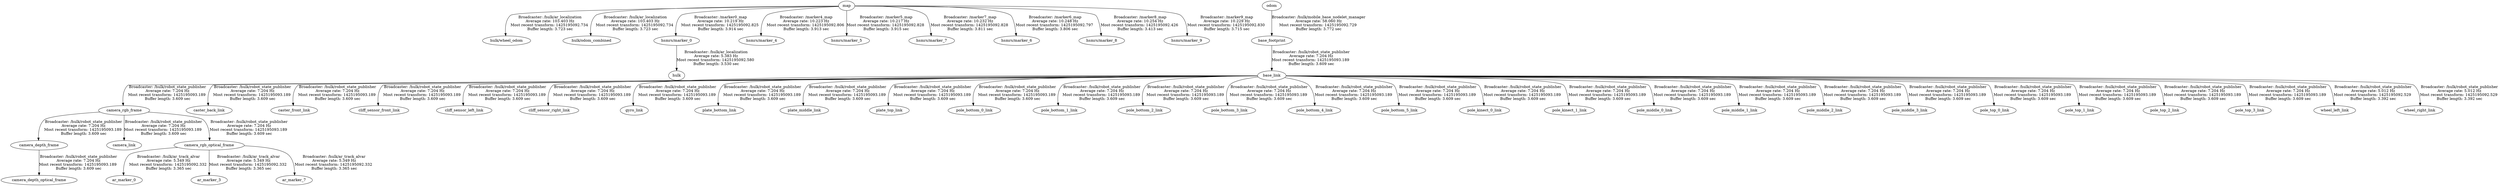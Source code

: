 digraph G {
"map" -> "hulk/wheel_odom"[label="Broadcaster: /hulk/ar_localization\nAverage rate: 103.403 Hz\nMost recent transform: 1425195092.734 \nBuffer length: 3.723 sec\n"];
"map" -> "hulk/odom_combined"[label="Broadcaster: /hulk/ar_localization\nAverage rate: 103.403 Hz\nMost recent transform: 1425195092.734 \nBuffer length: 3.723 sec\n"];
"hsmrs/marker_0" -> "hulk"[label="Broadcaster: /hulk/ar_localization\nAverage rate: 5.383 Hz\nMost recent transform: 1425195092.580 \nBuffer length: 3.530 sec\n"];
"map" -> "hsmrs/marker_0"[label="Broadcaster: /marker0_map\nAverage rate: 10.219 Hz\nMost recent transform: 1425195092.825 \nBuffer length: 3.914 sec\n"];
"odom" -> "base_footprint"[label="Broadcaster: /hulk/mobile_base_nodelet_manager\nAverage rate: 58.060 Hz\nMost recent transform: 1425195092.729 \nBuffer length: 3.772 sec\n"];
"base_footprint" -> "base_link"[label="Broadcaster: /hulk/robot_state_publisher\nAverage rate: 7.204 Hz\nMost recent transform: 1425195093.189 \nBuffer length: 3.609 sec\n"];
"camera_rgb_frame" -> "camera_depth_frame"[label="Broadcaster: /hulk/robot_state_publisher\nAverage rate: 7.204 Hz\nMost recent transform: 1425195093.189 \nBuffer length: 3.609 sec\n"];
"base_link" -> "camera_rgb_frame"[label="Broadcaster: /hulk/robot_state_publisher\nAverage rate: 7.204 Hz\nMost recent transform: 1425195093.189 \nBuffer length: 3.609 sec\n"];
"camera_depth_frame" -> "camera_depth_optical_frame"[label="Broadcaster: /hulk/robot_state_publisher\nAverage rate: 7.204 Hz\nMost recent transform: 1425195093.189 \nBuffer length: 3.609 sec\n"];
"camera_rgb_frame" -> "camera_link"[label="Broadcaster: /hulk/robot_state_publisher\nAverage rate: 7.204 Hz\nMost recent transform: 1425195093.189 \nBuffer length: 3.609 sec\n"];
"camera_rgb_frame" -> "camera_rgb_optical_frame"[label="Broadcaster: /hulk/robot_state_publisher\nAverage rate: 7.204 Hz\nMost recent transform: 1425195093.189 \nBuffer length: 3.609 sec\n"];
"base_link" -> "caster_back_link"[label="Broadcaster: /hulk/robot_state_publisher\nAverage rate: 7.204 Hz\nMost recent transform: 1425195093.189 \nBuffer length: 3.609 sec\n"];
"base_link" -> "caster_front_link"[label="Broadcaster: /hulk/robot_state_publisher\nAverage rate: 7.204 Hz\nMost recent transform: 1425195093.189 \nBuffer length: 3.609 sec\n"];
"base_link" -> "cliff_sensor_front_link"[label="Broadcaster: /hulk/robot_state_publisher\nAverage rate: 7.204 Hz\nMost recent transform: 1425195093.189 \nBuffer length: 3.609 sec\n"];
"base_link" -> "cliff_sensor_left_link"[label="Broadcaster: /hulk/robot_state_publisher\nAverage rate: 7.204 Hz\nMost recent transform: 1425195093.189 \nBuffer length: 3.609 sec\n"];
"base_link" -> "cliff_sensor_right_link"[label="Broadcaster: /hulk/robot_state_publisher\nAverage rate: 7.204 Hz\nMost recent transform: 1425195093.189 \nBuffer length: 3.609 sec\n"];
"base_link" -> "gyro_link"[label="Broadcaster: /hulk/robot_state_publisher\nAverage rate: 7.204 Hz\nMost recent transform: 1425195093.189 \nBuffer length: 3.609 sec\n"];
"base_link" -> "plate_bottom_link"[label="Broadcaster: /hulk/robot_state_publisher\nAverage rate: 7.204 Hz\nMost recent transform: 1425195093.189 \nBuffer length: 3.609 sec\n"];
"base_link" -> "plate_middle_link"[label="Broadcaster: /hulk/robot_state_publisher\nAverage rate: 7.204 Hz\nMost recent transform: 1425195093.189 \nBuffer length: 3.609 sec\n"];
"base_link" -> "plate_top_link"[label="Broadcaster: /hulk/robot_state_publisher\nAverage rate: 7.204 Hz\nMost recent transform: 1425195093.189 \nBuffer length: 3.609 sec\n"];
"base_link" -> "pole_bottom_0_link"[label="Broadcaster: /hulk/robot_state_publisher\nAverage rate: 7.204 Hz\nMost recent transform: 1425195093.189 \nBuffer length: 3.609 sec\n"];
"base_link" -> "pole_bottom_1_link"[label="Broadcaster: /hulk/robot_state_publisher\nAverage rate: 7.204 Hz\nMost recent transform: 1425195093.189 \nBuffer length: 3.609 sec\n"];
"base_link" -> "pole_bottom_2_link"[label="Broadcaster: /hulk/robot_state_publisher\nAverage rate: 7.204 Hz\nMost recent transform: 1425195093.189 \nBuffer length: 3.609 sec\n"];
"base_link" -> "pole_bottom_3_link"[label="Broadcaster: /hulk/robot_state_publisher\nAverage rate: 7.204 Hz\nMost recent transform: 1425195093.189 \nBuffer length: 3.609 sec\n"];
"base_link" -> "pole_bottom_4_link"[label="Broadcaster: /hulk/robot_state_publisher\nAverage rate: 7.204 Hz\nMost recent transform: 1425195093.189 \nBuffer length: 3.609 sec\n"];
"base_link" -> "pole_bottom_5_link"[label="Broadcaster: /hulk/robot_state_publisher\nAverage rate: 7.204 Hz\nMost recent transform: 1425195093.189 \nBuffer length: 3.609 sec\n"];
"base_link" -> "pole_kinect_0_link"[label="Broadcaster: /hulk/robot_state_publisher\nAverage rate: 7.204 Hz\nMost recent transform: 1425195093.189 \nBuffer length: 3.609 sec\n"];
"base_link" -> "pole_kinect_1_link"[label="Broadcaster: /hulk/robot_state_publisher\nAverage rate: 7.204 Hz\nMost recent transform: 1425195093.189 \nBuffer length: 3.609 sec\n"];
"base_link" -> "pole_middle_0_link"[label="Broadcaster: /hulk/robot_state_publisher\nAverage rate: 7.204 Hz\nMost recent transform: 1425195093.189 \nBuffer length: 3.609 sec\n"];
"base_link" -> "pole_middle_1_link"[label="Broadcaster: /hulk/robot_state_publisher\nAverage rate: 7.204 Hz\nMost recent transform: 1425195093.189 \nBuffer length: 3.609 sec\n"];
"base_link" -> "pole_middle_2_link"[label="Broadcaster: /hulk/robot_state_publisher\nAverage rate: 7.204 Hz\nMost recent transform: 1425195093.189 \nBuffer length: 3.609 sec\n"];
"base_link" -> "pole_middle_3_link"[label="Broadcaster: /hulk/robot_state_publisher\nAverage rate: 7.204 Hz\nMost recent transform: 1425195093.189 \nBuffer length: 3.609 sec\n"];
"base_link" -> "pole_top_0_link"[label="Broadcaster: /hulk/robot_state_publisher\nAverage rate: 7.204 Hz\nMost recent transform: 1425195093.189 \nBuffer length: 3.609 sec\n"];
"base_link" -> "pole_top_1_link"[label="Broadcaster: /hulk/robot_state_publisher\nAverage rate: 7.204 Hz\nMost recent transform: 1425195093.189 \nBuffer length: 3.609 sec\n"];
"base_link" -> "pole_top_2_link"[label="Broadcaster: /hulk/robot_state_publisher\nAverage rate: 7.204 Hz\nMost recent transform: 1425195093.189 \nBuffer length: 3.609 sec\n"];
"base_link" -> "pole_top_3_link"[label="Broadcaster: /hulk/robot_state_publisher\nAverage rate: 7.204 Hz\nMost recent transform: 1425195093.189 \nBuffer length: 3.609 sec\n"];
"base_link" -> "wheel_left_link"[label="Broadcaster: /hulk/robot_state_publisher\nAverage rate: 5.012 Hz\nMost recent transform: 1425195092.529 \nBuffer length: 3.392 sec\n"];
"base_link" -> "wheel_right_link"[label="Broadcaster: /hulk/robot_state_publisher\nAverage rate: 5.012 Hz\nMost recent transform: 1425195092.529 \nBuffer length: 3.392 sec\n"];
"map" -> "hsmrs/marker_4"[label="Broadcaster: /marker4_map\nAverage rate: 10.223 Hz\nMost recent transform: 1425195092.806 \nBuffer length: 3.913 sec\n"];
"map" -> "hsmrs/marker_5"[label="Broadcaster: /marker5_map\nAverage rate: 10.217 Hz\nMost recent transform: 1425195092.828 \nBuffer length: 3.915 sec\n"];
"map" -> "hsmrs/marker_7"[label="Broadcaster: /marker7_map\nAverage rate: 10.232 Hz\nMost recent transform: 1425195092.828 \nBuffer length: 3.811 sec\n"];
"map" -> "hsmrs/marker_6"[label="Broadcaster: /marker6_map\nAverage rate: 10.248 Hz\nMost recent transform: 1425195092.797 \nBuffer length: 3.806 sec\n"];
"map" -> "hsmrs/marker_8"[label="Broadcaster: /marker8_map\nAverage rate: 10.254 Hz\nMost recent transform: 1425195092.426 \nBuffer length: 3.413 sec\n"];
"map" -> "hsmrs/marker_9"[label="Broadcaster: /marker9_map\nAverage rate: 10.229 Hz\nMost recent transform: 1425195092.830 \nBuffer length: 3.715 sec\n"];
"camera_rgb_optical_frame" -> "ar_marker_0"[label="Broadcaster: /hulk/ar_track_alvar\nAverage rate: 5.349 Hz\nMost recent transform: 1425195092.332 \nBuffer length: 3.365 sec\n"];
"camera_rgb_optical_frame" -> "ar_marker_3"[label="Broadcaster: /hulk/ar_track_alvar\nAverage rate: 5.349 Hz\nMost recent transform: 1425195092.332 \nBuffer length: 3.365 sec\n"];
"camera_rgb_optical_frame" -> "ar_marker_7"[label="Broadcaster: /hulk/ar_track_alvar\nAverage rate: 5.349 Hz\nMost recent transform: 1425195092.332 \nBuffer length: 3.365 sec\n"];
}